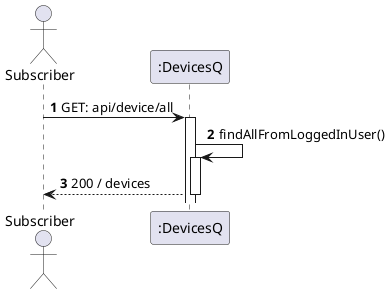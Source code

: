 @startuml
'https://plantuml.com/sequence-diagram
autoactivate on
autonumber

actor "Subscriber" as Subscriber
participant ":DevicesQ" as DevicesQ

Subscriber -> DevicesQ: GET: api/device/all

DevicesQ -> DevicesQ: findAllFromLoggedInUser()

DevicesQ --> Subscriber: 200 / devices

@enduml